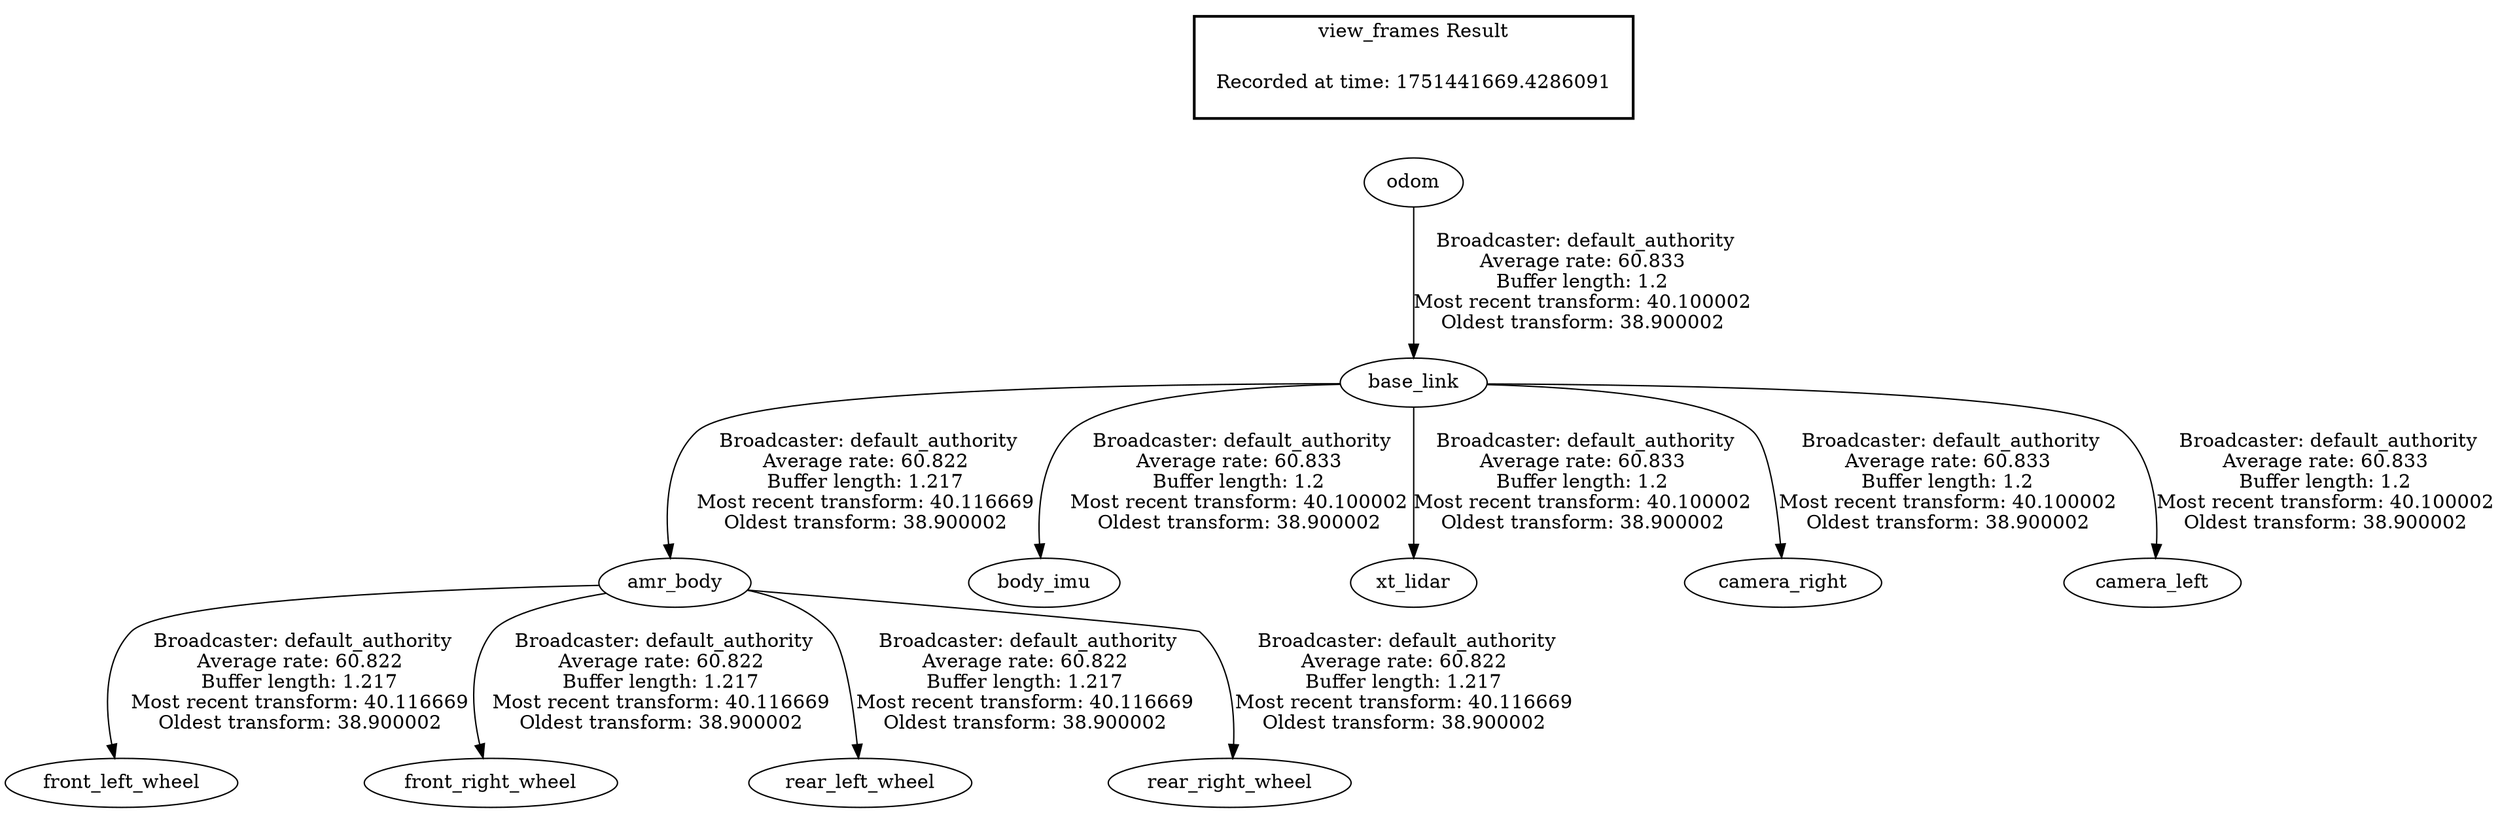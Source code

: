 digraph G {
"amr_body" -> "front_left_wheel"[label=" Broadcaster: default_authority\nAverage rate: 60.822\nBuffer length: 1.217\nMost recent transform: 40.116669\nOldest transform: 38.900002\n"];
"base_link" -> "amr_body"[label=" Broadcaster: default_authority\nAverage rate: 60.822\nBuffer length: 1.217\nMost recent transform: 40.116669\nOldest transform: 38.900002\n"];
"amr_body" -> "front_right_wheel"[label=" Broadcaster: default_authority\nAverage rate: 60.822\nBuffer length: 1.217\nMost recent transform: 40.116669\nOldest transform: 38.900002\n"];
"amr_body" -> "rear_left_wheel"[label=" Broadcaster: default_authority\nAverage rate: 60.822\nBuffer length: 1.217\nMost recent transform: 40.116669\nOldest transform: 38.900002\n"];
"amr_body" -> "rear_right_wheel"[label=" Broadcaster: default_authority\nAverage rate: 60.822\nBuffer length: 1.217\nMost recent transform: 40.116669\nOldest transform: 38.900002\n"];
"odom" -> "base_link"[label=" Broadcaster: default_authority\nAverage rate: 60.833\nBuffer length: 1.2\nMost recent transform: 40.100002\nOldest transform: 38.900002\n"];
"base_link" -> "body_imu"[label=" Broadcaster: default_authority\nAverage rate: 60.833\nBuffer length: 1.2\nMost recent transform: 40.100002\nOldest transform: 38.900002\n"];
"base_link" -> "xt_lidar"[label=" Broadcaster: default_authority\nAverage rate: 60.833\nBuffer length: 1.2\nMost recent transform: 40.100002\nOldest transform: 38.900002\n"];
"base_link" -> "camera_right"[label=" Broadcaster: default_authority\nAverage rate: 60.833\nBuffer length: 1.2\nMost recent transform: 40.100002\nOldest transform: 38.900002\n"];
"base_link" -> "camera_left"[label=" Broadcaster: default_authority\nAverage rate: 60.833\nBuffer length: 1.2\nMost recent transform: 40.100002\nOldest transform: 38.900002\n"];
edge [style=invis];
 subgraph cluster_legend { style=bold; color=black; label ="view_frames Result";
"Recorded at time: 1751441669.4286091"[ shape=plaintext ] ;
}->"odom";
}